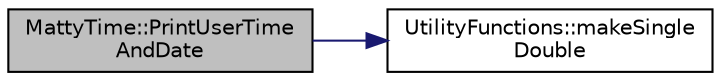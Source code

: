 digraph "MattyTime::PrintUserTimeAndDate"
{
  edge [fontname="Helvetica",fontsize="10",labelfontname="Helvetica",labelfontsize="10"];
  node [fontname="Helvetica",fontsize="10",shape=record];
  rankdir="LR";
  Node43 [label="MattyTime::PrintUserTime\lAndDate",height=0.2,width=0.4,color="black", fillcolor="grey75", style="filled", fontcolor="black"];
  Node43 -> Node44 [color="midnightblue",fontsize="10",style="solid",fontname="Helvetica"];
  Node44 [label="UtilityFunctions::makeSingle\lDouble",height=0.2,width=0.4,color="black", fillcolor="white", style="filled",URL="$classUtilityFunctions.html#a9decf9e823f96af31a5dac497f2c68d2"];
}
